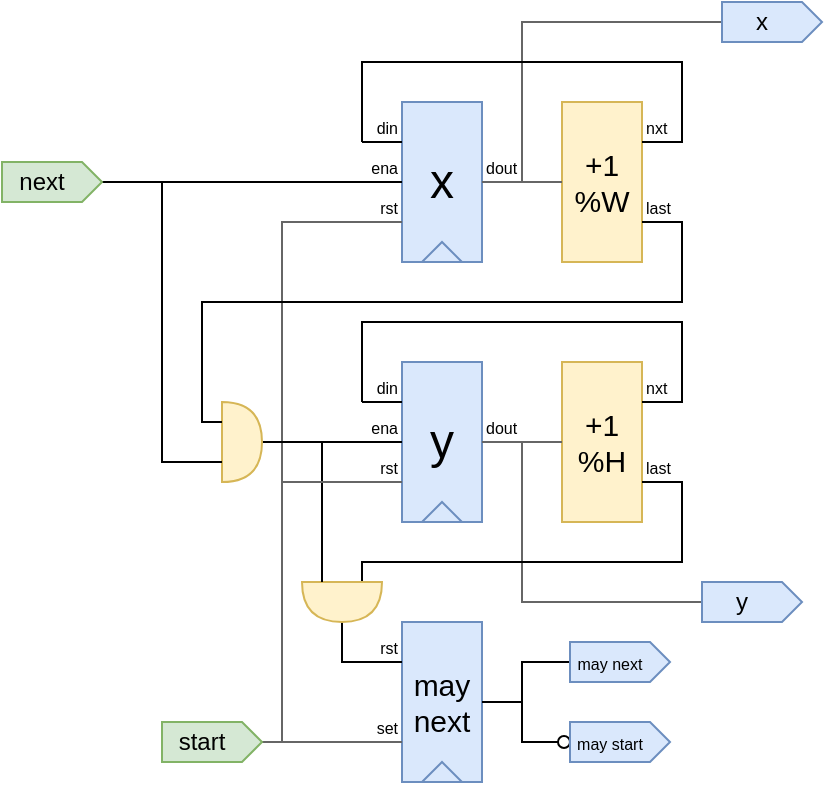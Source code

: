 <mxfile version="21.6.5" type="device">
  <diagram name="Page-1" id="j7i9J7UvplM0Ce2k_gIZ">
    <mxGraphModel dx="918" dy="537" grid="1" gridSize="10" guides="1" tooltips="1" connect="1" arrows="1" fold="1" page="1" pageScale="1" pageWidth="827" pageHeight="1169" math="0" shadow="0">
      <root>
        <mxCell id="0" />
        <mxCell id="1" parent="0" />
        <mxCell id="iAt2AsufF3LarDBHJFdH-1" value="x&lt;br&gt;" style="rounded=0;whiteSpace=wrap;html=1;fontSize=24;fillColor=#dae8fc;strokeColor=#6c8ebf;verticalAlign=middle;" vertex="1" parent="1">
          <mxGeometry x="280" y="400" width="40" height="80" as="geometry" />
        </mxCell>
        <mxCell id="iAt2AsufF3LarDBHJFdH-3" value="" style="endArrow=none;html=1;rounded=0;entryX=0;entryY=0.25;entryDx=0;entryDy=0;" edge="1" parent="1">
          <mxGeometry width="50" height="50" relative="1" as="geometry">
            <mxPoint x="260" y="420" as="sourcePoint" />
            <mxPoint x="280" y="420" as="targetPoint" />
          </mxGeometry>
        </mxCell>
        <mxCell id="iAt2AsufF3LarDBHJFdH-4" value="" style="endArrow=none;html=1;rounded=0;entryX=0;entryY=0.25;entryDx=0;entryDy=0;fillColor=#f5f5f5;strokeColor=#666666;" edge="1" parent="1">
          <mxGeometry width="50" height="50" relative="1" as="geometry">
            <mxPoint x="320" y="439.94" as="sourcePoint" />
            <mxPoint x="340" y="439.94" as="targetPoint" />
          </mxGeometry>
        </mxCell>
        <mxCell id="iAt2AsufF3LarDBHJFdH-8" value="" style="triangle;whiteSpace=wrap;html=1;rotation=-90;fillColor=#dae8fc;strokeColor=#6c8ebf;" vertex="1" parent="1">
          <mxGeometry x="295" y="465" width="10" height="20" as="geometry" />
        </mxCell>
        <mxCell id="iAt2AsufF3LarDBHJFdH-9" value="" style="endArrow=none;html=1;rounded=0;entryX=0;entryY=0.25;entryDx=0;entryDy=0;fillColor=#f5f5f5;strokeColor=#666666;" edge="1" parent="1">
          <mxGeometry width="50" height="50" relative="1" as="geometry">
            <mxPoint x="220" y="590" as="sourcePoint" />
            <mxPoint x="280" y="460" as="targetPoint" />
            <Array as="points">
              <mxPoint x="220" y="460" />
            </Array>
          </mxGeometry>
        </mxCell>
        <mxCell id="iAt2AsufF3LarDBHJFdH-11" value="" style="endArrow=none;html=1;rounded=0;entryX=0;entryY=0.25;entryDx=0;entryDy=0;" edge="1" parent="1">
          <mxGeometry width="50" height="50" relative="1" as="geometry">
            <mxPoint x="130" y="440" as="sourcePoint" />
            <mxPoint x="280" y="439.94" as="targetPoint" />
          </mxGeometry>
        </mxCell>
        <mxCell id="iAt2AsufF3LarDBHJFdH-12" value="rst" style="text;html=1;strokeColor=none;fillColor=none;align=right;verticalAlign=middle;whiteSpace=wrap;rounded=0;fontSize=8;" vertex="1" parent="1">
          <mxGeometry x="260" y="445" width="20" height="15" as="geometry" />
        </mxCell>
        <mxCell id="iAt2AsufF3LarDBHJFdH-14" value="dout" style="text;html=1;strokeColor=none;fillColor=none;align=left;verticalAlign=middle;whiteSpace=wrap;rounded=0;fontSize=8;" vertex="1" parent="1">
          <mxGeometry x="320" y="425" width="30" height="15" as="geometry" />
        </mxCell>
        <mxCell id="iAt2AsufF3LarDBHJFdH-15" value="ena" style="text;html=1;strokeColor=none;fillColor=none;align=right;verticalAlign=middle;whiteSpace=wrap;rounded=0;fontSize=8;" vertex="1" parent="1">
          <mxGeometry x="260" y="425" width="20" height="15" as="geometry" />
        </mxCell>
        <mxCell id="iAt2AsufF3LarDBHJFdH-16" value="din" style="text;html=1;strokeColor=none;fillColor=none;align=right;verticalAlign=middle;whiteSpace=wrap;rounded=0;fontSize=8;" vertex="1" parent="1">
          <mxGeometry x="260" y="405" width="20" height="15" as="geometry" />
        </mxCell>
        <mxCell id="iAt2AsufF3LarDBHJFdH-17" value="+1&lt;br style=&quot;font-size: 15px;&quot;&gt;%W" style="rounded=0;whiteSpace=wrap;html=1;fontSize=15;fillColor=#fff2cc;strokeColor=#d6b656;" vertex="1" parent="1">
          <mxGeometry x="360" y="400" width="40" height="80" as="geometry" />
        </mxCell>
        <mxCell id="iAt2AsufF3LarDBHJFdH-18" value="" style="endArrow=none;html=1;rounded=0;entryX=0;entryY=0.25;entryDx=0;entryDy=0;fillColor=#f5f5f5;strokeColor=#666666;" edge="1" parent="1">
          <mxGeometry width="50" height="50" relative="1" as="geometry">
            <mxPoint x="440" y="360" as="sourcePoint" />
            <mxPoint x="360" y="440" as="targetPoint" />
            <Array as="points">
              <mxPoint x="340" y="360" />
              <mxPoint x="340" y="440" />
            </Array>
          </mxGeometry>
        </mxCell>
        <mxCell id="iAt2AsufF3LarDBHJFdH-20" value="" style="endArrow=none;html=1;rounded=0;entryX=0;entryY=1;entryDx=0;entryDy=0;exitX=1;exitY=0.25;exitDx=0;exitDy=0;" edge="1" parent="1" source="iAt2AsufF3LarDBHJFdH-17" target="iAt2AsufF3LarDBHJFdH-16">
          <mxGeometry width="50" height="50" relative="1" as="geometry">
            <mxPoint x="400" y="440" as="sourcePoint" />
            <mxPoint x="420" y="440" as="targetPoint" />
            <Array as="points">
              <mxPoint x="420" y="420" />
              <mxPoint x="420" y="380" />
              <mxPoint x="260" y="380" />
            </Array>
          </mxGeometry>
        </mxCell>
        <mxCell id="iAt2AsufF3LarDBHJFdH-24" value="nxt" style="text;html=1;strokeColor=none;fillColor=none;align=left;verticalAlign=middle;whiteSpace=wrap;rounded=0;fontSize=8;" vertex="1" parent="1">
          <mxGeometry x="400" y="405" width="30" height="15" as="geometry" />
        </mxCell>
        <mxCell id="iAt2AsufF3LarDBHJFdH-25" value="last" style="text;html=1;strokeColor=none;fillColor=none;align=left;verticalAlign=middle;whiteSpace=wrap;rounded=0;fontSize=8;" vertex="1" parent="1">
          <mxGeometry x="400" y="445" width="30" height="15" as="geometry" />
        </mxCell>
        <mxCell id="iAt2AsufF3LarDBHJFdH-26" value="y" style="rounded=0;whiteSpace=wrap;html=1;fontSize=24;fillColor=#dae8fc;strokeColor=#6c8ebf;verticalAlign=middle;" vertex="1" parent="1">
          <mxGeometry x="280" y="530" width="40" height="80" as="geometry" />
        </mxCell>
        <mxCell id="iAt2AsufF3LarDBHJFdH-27" value="" style="endArrow=none;html=1;rounded=0;entryX=0;entryY=0.25;entryDx=0;entryDy=0;" edge="1" parent="1">
          <mxGeometry width="50" height="50" relative="1" as="geometry">
            <mxPoint x="260" y="550" as="sourcePoint" />
            <mxPoint x="280" y="550" as="targetPoint" />
          </mxGeometry>
        </mxCell>
        <mxCell id="iAt2AsufF3LarDBHJFdH-28" value="" style="endArrow=none;html=1;rounded=0;fillColor=#f5f5f5;strokeColor=#666666;" edge="1" parent="1">
          <mxGeometry width="50" height="50" relative="1" as="geometry">
            <mxPoint x="320" y="569.94" as="sourcePoint" />
            <mxPoint x="430" y="650" as="targetPoint" />
            <Array as="points">
              <mxPoint x="340" y="570" />
              <mxPoint x="340" y="650" />
            </Array>
          </mxGeometry>
        </mxCell>
        <mxCell id="iAt2AsufF3LarDBHJFdH-29" value="" style="triangle;whiteSpace=wrap;html=1;rotation=-90;fillColor=#dae8fc;strokeColor=#6c8ebf;" vertex="1" parent="1">
          <mxGeometry x="295" y="595" width="10" height="20" as="geometry" />
        </mxCell>
        <mxCell id="iAt2AsufF3LarDBHJFdH-30" value="" style="endArrow=none;html=1;rounded=0;entryX=0;entryY=0.25;entryDx=0;entryDy=0;fillColor=#f5f5f5;strokeColor=#666666;" edge="1" parent="1">
          <mxGeometry width="50" height="50" relative="1" as="geometry">
            <mxPoint x="260" y="590" as="sourcePoint" />
            <mxPoint x="280" y="590" as="targetPoint" />
          </mxGeometry>
        </mxCell>
        <mxCell id="iAt2AsufF3LarDBHJFdH-31" value="" style="endArrow=none;html=1;rounded=0;entryX=0;entryY=0.25;entryDx=0;entryDy=0;exitX=1;exitY=0.5;exitDx=0;exitDy=0;exitPerimeter=0;" edge="1" parent="1" source="iAt2AsufF3LarDBHJFdH-40">
          <mxGeometry width="50" height="50" relative="1" as="geometry">
            <mxPoint x="260" y="569.94" as="sourcePoint" />
            <mxPoint x="280" y="569.94" as="targetPoint" />
          </mxGeometry>
        </mxCell>
        <mxCell id="iAt2AsufF3LarDBHJFdH-32" value="rst" style="text;html=1;strokeColor=none;fillColor=none;align=right;verticalAlign=middle;whiteSpace=wrap;rounded=0;fontSize=8;" vertex="1" parent="1">
          <mxGeometry x="260" y="575" width="20" height="15" as="geometry" />
        </mxCell>
        <mxCell id="iAt2AsufF3LarDBHJFdH-33" value="dout" style="text;html=1;strokeColor=none;fillColor=none;align=left;verticalAlign=middle;whiteSpace=wrap;rounded=0;fontSize=8;" vertex="1" parent="1">
          <mxGeometry x="320" y="555" width="30" height="15" as="geometry" />
        </mxCell>
        <mxCell id="iAt2AsufF3LarDBHJFdH-34" value="ena" style="text;html=1;strokeColor=none;fillColor=none;align=right;verticalAlign=middle;whiteSpace=wrap;rounded=0;fontSize=8;" vertex="1" parent="1">
          <mxGeometry x="260" y="555" width="20" height="15" as="geometry" />
        </mxCell>
        <mxCell id="iAt2AsufF3LarDBHJFdH-35" value="din" style="text;html=1;strokeColor=none;fillColor=none;align=right;verticalAlign=middle;whiteSpace=wrap;rounded=0;fontSize=8;" vertex="1" parent="1">
          <mxGeometry x="260" y="535" width="20" height="15" as="geometry" />
        </mxCell>
        <mxCell id="iAt2AsufF3LarDBHJFdH-36" value="+1&lt;br style=&quot;font-size: 15px;&quot;&gt;%H" style="rounded=0;whiteSpace=wrap;html=1;fontSize=15;fillColor=#fff2cc;strokeColor=#d6b656;" vertex="1" parent="1">
          <mxGeometry x="360" y="530" width="40" height="80" as="geometry" />
        </mxCell>
        <mxCell id="iAt2AsufF3LarDBHJFdH-37" value="" style="endArrow=none;html=1;rounded=0;entryX=0;entryY=1;entryDx=0;entryDy=0;exitX=1;exitY=0.25;exitDx=0;exitDy=0;" edge="1" parent="1" source="iAt2AsufF3LarDBHJFdH-36" target="iAt2AsufF3LarDBHJFdH-35">
          <mxGeometry width="50" height="50" relative="1" as="geometry">
            <mxPoint x="400" y="570" as="sourcePoint" />
            <mxPoint x="420" y="570" as="targetPoint" />
            <Array as="points">
              <mxPoint x="420" y="550" />
              <mxPoint x="420" y="510" />
              <mxPoint x="260" y="510" />
            </Array>
          </mxGeometry>
        </mxCell>
        <mxCell id="iAt2AsufF3LarDBHJFdH-38" value="nxt" style="text;html=1;strokeColor=none;fillColor=none;align=left;verticalAlign=middle;whiteSpace=wrap;rounded=0;fontSize=8;" vertex="1" parent="1">
          <mxGeometry x="400" y="535" width="30" height="15" as="geometry" />
        </mxCell>
        <mxCell id="iAt2AsufF3LarDBHJFdH-39" value="last" style="text;html=1;strokeColor=none;fillColor=none;align=left;verticalAlign=middle;whiteSpace=wrap;rounded=0;fontSize=8;" vertex="1" parent="1">
          <mxGeometry x="400" y="575" width="30" height="15" as="geometry" />
        </mxCell>
        <mxCell id="iAt2AsufF3LarDBHJFdH-40" value="" style="shape=or;whiteSpace=wrap;html=1;fillColor=#fff2cc;strokeColor=#d6b656;" vertex="1" parent="1">
          <mxGeometry x="190" y="550" width="20" height="40" as="geometry" />
        </mxCell>
        <mxCell id="iAt2AsufF3LarDBHJFdH-41" value="" style="endArrow=none;html=1;rounded=0;exitX=0;exitY=0.75;exitDx=0;exitDy=0;exitPerimeter=0;" edge="1" parent="1" source="iAt2AsufF3LarDBHJFdH-40">
          <mxGeometry width="50" height="50" relative="1" as="geometry">
            <mxPoint x="500" y="520" as="sourcePoint" />
            <mxPoint x="160" y="440" as="targetPoint" />
            <Array as="points">
              <mxPoint x="160" y="580" />
            </Array>
          </mxGeometry>
        </mxCell>
        <mxCell id="iAt2AsufF3LarDBHJFdH-42" value="" style="endArrow=none;html=1;rounded=0;exitX=0;exitY=0.25;exitDx=0;exitDy=0;exitPerimeter=0;entryX=1;entryY=0.75;entryDx=0;entryDy=0;" edge="1" parent="1" source="iAt2AsufF3LarDBHJFdH-40" target="iAt2AsufF3LarDBHJFdH-17">
          <mxGeometry width="50" height="50" relative="1" as="geometry">
            <mxPoint x="380" y="540" as="sourcePoint" />
            <mxPoint x="430" y="490" as="targetPoint" />
            <Array as="points">
              <mxPoint x="180" y="560" />
              <mxPoint x="180" y="500" />
              <mxPoint x="420" y="500" />
              <mxPoint x="420" y="460" />
            </Array>
          </mxGeometry>
        </mxCell>
        <mxCell id="iAt2AsufF3LarDBHJFdH-43" value="" style="endArrow=none;html=1;rounded=0;entryX=0;entryY=0.25;entryDx=0;entryDy=0;fillColor=#f5f5f5;strokeColor=#666666;" edge="1" parent="1">
          <mxGeometry width="50" height="50" relative="1" as="geometry">
            <mxPoint x="340" y="569.94" as="sourcePoint" />
            <mxPoint x="360" y="569.94" as="targetPoint" />
          </mxGeometry>
        </mxCell>
        <mxCell id="iAt2AsufF3LarDBHJFdH-44" value="" style="endArrow=none;html=1;rounded=0;exitX=0;exitY=0.25;exitDx=0;exitDy=0;exitPerimeter=0;entryX=1;entryY=0.75;entryDx=0;entryDy=0;" edge="1" parent="1" source="iAt2AsufF3LarDBHJFdH-51">
          <mxGeometry width="50" height="50" relative="1" as="geometry">
            <mxPoint x="200" y="690" as="sourcePoint" />
            <mxPoint x="400" y="590" as="targetPoint" />
            <Array as="points">
              <mxPoint x="260" y="630" />
              <mxPoint x="420" y="630" />
              <mxPoint x="420" y="590" />
            </Array>
          </mxGeometry>
        </mxCell>
        <mxCell id="iAt2AsufF3LarDBHJFdH-45" value="may&lt;br&gt;next" style="rounded=0;whiteSpace=wrap;html=1;fontSize=15;fillColor=#dae8fc;strokeColor=#6c8ebf;verticalAlign=middle;" vertex="1" parent="1">
          <mxGeometry x="280" y="660" width="40" height="80" as="geometry" />
        </mxCell>
        <mxCell id="iAt2AsufF3LarDBHJFdH-46" value="" style="triangle;whiteSpace=wrap;html=1;rotation=-90;fillColor=#dae8fc;strokeColor=#6c8ebf;" vertex="1" parent="1">
          <mxGeometry x="295" y="725" width="10" height="20" as="geometry" />
        </mxCell>
        <mxCell id="iAt2AsufF3LarDBHJFdH-47" value="" style="endArrow=none;html=1;rounded=0;entryX=0;entryY=0.25;entryDx=0;entryDy=0;exitX=1;exitY=0.5;exitDx=0;exitDy=0;exitPerimeter=0;" edge="1" parent="1" source="iAt2AsufF3LarDBHJFdH-51">
          <mxGeometry width="50" height="50" relative="1" as="geometry">
            <mxPoint x="260" y="680" as="sourcePoint" />
            <mxPoint x="280" y="680" as="targetPoint" />
            <Array as="points">
              <mxPoint x="250" y="680" />
            </Array>
          </mxGeometry>
        </mxCell>
        <mxCell id="iAt2AsufF3LarDBHJFdH-48" value="" style="endArrow=none;html=1;rounded=0;entryX=0;entryY=0.25;entryDx=0;entryDy=0;exitX=1;exitY=0.5;exitDx=0;exitDy=0;fillColor=#f5f5f5;strokeColor=#666666;" edge="1" parent="1" source="iAt2AsufF3LarDBHJFdH-92">
          <mxGeometry width="50" height="50" relative="1" as="geometry">
            <mxPoint x="260" y="720" as="sourcePoint" />
            <mxPoint x="280" y="720" as="targetPoint" />
          </mxGeometry>
        </mxCell>
        <mxCell id="iAt2AsufF3LarDBHJFdH-49" value="set" style="text;html=1;strokeColor=none;fillColor=none;align=right;verticalAlign=middle;whiteSpace=wrap;rounded=0;fontSize=8;" vertex="1" parent="1">
          <mxGeometry x="260" y="705" width="20" height="15" as="geometry" />
        </mxCell>
        <mxCell id="iAt2AsufF3LarDBHJFdH-50" value="rst" style="text;html=1;strokeColor=none;fillColor=none;align=right;verticalAlign=middle;whiteSpace=wrap;rounded=0;fontSize=8;" vertex="1" parent="1">
          <mxGeometry x="260" y="665" width="20" height="15" as="geometry" />
        </mxCell>
        <mxCell id="iAt2AsufF3LarDBHJFdH-51" value="" style="shape=or;whiteSpace=wrap;html=1;fillColor=#fff2cc;strokeColor=#d6b656;rotation=90;" vertex="1" parent="1">
          <mxGeometry x="240" y="630" width="20" height="40" as="geometry" />
        </mxCell>
        <mxCell id="iAt2AsufF3LarDBHJFdH-56" value="" style="endArrow=none;html=1;rounded=0;exitX=0;exitY=0.75;exitDx=0;exitDy=0;exitPerimeter=0;" edge="1" parent="1" source="iAt2AsufF3LarDBHJFdH-51">
          <mxGeometry width="50" height="50" relative="1" as="geometry">
            <mxPoint x="320" y="610" as="sourcePoint" />
            <mxPoint x="240" y="570" as="targetPoint" />
          </mxGeometry>
        </mxCell>
        <mxCell id="iAt2AsufF3LarDBHJFdH-57" value="" style="group" vertex="1" connectable="0" parent="1">
          <mxGeometry x="440" y="350" width="50" height="20" as="geometry" />
        </mxCell>
        <mxCell id="iAt2AsufF3LarDBHJFdH-58" value="" style="triangle;whiteSpace=wrap;html=1;strokeColor=none;container=0;fillColor=#dae8fc;" vertex="1" parent="iAt2AsufF3LarDBHJFdH-57">
          <mxGeometry x="40" width="10" height="20" as="geometry" />
        </mxCell>
        <mxCell id="iAt2AsufF3LarDBHJFdH-59" value="x" style="rounded=0;whiteSpace=wrap;html=1;strokeColor=none;container=0;fillColor=#dae8fc;glass=0;" vertex="1" parent="iAt2AsufF3LarDBHJFdH-57">
          <mxGeometry width="40" height="20" as="geometry" />
        </mxCell>
        <mxCell id="iAt2AsufF3LarDBHJFdH-60" value="" style="endArrow=none;html=1;rounded=0;fillColor=#dae8fc;strokeColor=#6c8ebf;" edge="1" parent="iAt2AsufF3LarDBHJFdH-57">
          <mxGeometry width="50" height="50" relative="1" as="geometry">
            <mxPoint x="10" y="20" as="sourcePoint" />
            <mxPoint x="10" y="20" as="targetPoint" />
            <Array as="points">
              <mxPoint x="40" y="20" />
              <mxPoint x="50" y="10" />
              <mxPoint x="40" />
              <mxPoint />
              <mxPoint y="20" />
            </Array>
          </mxGeometry>
        </mxCell>
        <mxCell id="iAt2AsufF3LarDBHJFdH-61" value="" style="group" vertex="1" connectable="0" parent="1">
          <mxGeometry x="80" y="430" width="50" height="20" as="geometry" />
        </mxCell>
        <mxCell id="iAt2AsufF3LarDBHJFdH-62" value="" style="triangle;whiteSpace=wrap;html=1;strokeColor=none;container=0;fillColor=#d5e8d4;" vertex="1" parent="iAt2AsufF3LarDBHJFdH-61">
          <mxGeometry x="40" width="10" height="20" as="geometry" />
        </mxCell>
        <mxCell id="iAt2AsufF3LarDBHJFdH-63" value="next" style="rounded=0;whiteSpace=wrap;html=1;strokeColor=none;container=0;fillColor=#d5e8d4;glass=0;" vertex="1" parent="iAt2AsufF3LarDBHJFdH-61">
          <mxGeometry width="40" height="20" as="geometry" />
        </mxCell>
        <mxCell id="iAt2AsufF3LarDBHJFdH-64" value="" style="endArrow=none;html=1;rounded=0;fillColor=#d5e8d4;strokeColor=#82b366;" edge="1" parent="iAt2AsufF3LarDBHJFdH-61">
          <mxGeometry width="50" height="50" relative="1" as="geometry">
            <mxPoint x="10" y="20" as="sourcePoint" />
            <mxPoint x="10" y="20" as="targetPoint" />
            <Array as="points">
              <mxPoint x="40" y="20" />
              <mxPoint x="50" y="10" />
              <mxPoint x="40" />
              <mxPoint />
              <mxPoint y="20" />
            </Array>
          </mxGeometry>
        </mxCell>
        <mxCell id="iAt2AsufF3LarDBHJFdH-75" value="" style="ellipse;whiteSpace=wrap;html=1;aspect=fixed;" vertex="1" parent="1">
          <mxGeometry x="358" y="717" width="6" height="6" as="geometry" />
        </mxCell>
        <mxCell id="iAt2AsufF3LarDBHJFdH-76" value="" style="endArrow=none;html=1;rounded=0;exitX=1;exitY=0.5;exitDx=0;exitDy=0;entryX=0;entryY=0.5;entryDx=0;entryDy=0;" edge="1" parent="1" source="iAt2AsufF3LarDBHJFdH-45">
          <mxGeometry width="50" height="50" relative="1" as="geometry">
            <mxPoint x="270" y="730" as="sourcePoint" />
            <mxPoint x="364" y="680" as="targetPoint" />
            <Array as="points">
              <mxPoint x="340" y="700" />
              <mxPoint x="340" y="680" />
            </Array>
          </mxGeometry>
        </mxCell>
        <mxCell id="iAt2AsufF3LarDBHJFdH-77" value="" style="endArrow=none;html=1;rounded=0;entryX=0;entryY=0.5;entryDx=0;entryDy=0;" edge="1" parent="1" target="iAt2AsufF3LarDBHJFdH-75">
          <mxGeometry width="50" height="50" relative="1" as="geometry">
            <mxPoint x="340" y="700" as="sourcePoint" />
            <mxPoint x="360" y="690" as="targetPoint" />
            <Array as="points">
              <mxPoint x="340" y="700" />
              <mxPoint x="340" y="720" />
            </Array>
          </mxGeometry>
        </mxCell>
        <mxCell id="iAt2AsufF3LarDBHJFdH-79" value="" style="group" vertex="1" connectable="0" parent="1">
          <mxGeometry x="364" y="710" width="50" height="20" as="geometry" />
        </mxCell>
        <mxCell id="iAt2AsufF3LarDBHJFdH-80" value="" style="triangle;whiteSpace=wrap;html=1;strokeColor=none;container=0;fillColor=#dae8fc;" vertex="1" parent="iAt2AsufF3LarDBHJFdH-79">
          <mxGeometry x="40" width="10" height="20" as="geometry" />
        </mxCell>
        <mxCell id="iAt2AsufF3LarDBHJFdH-81" value="&lt;font style=&quot;font-size: 8px;&quot;&gt;may start&lt;/font&gt;" style="rounded=0;whiteSpace=wrap;html=1;strokeColor=none;container=0;fillColor=#dae8fc;glass=0;" vertex="1" parent="iAt2AsufF3LarDBHJFdH-79">
          <mxGeometry width="40" height="20" as="geometry" />
        </mxCell>
        <mxCell id="iAt2AsufF3LarDBHJFdH-82" value="" style="endArrow=none;html=1;rounded=0;fillColor=#dae8fc;strokeColor=#6c8ebf;" edge="1" parent="iAt2AsufF3LarDBHJFdH-79">
          <mxGeometry width="50" height="50" relative="1" as="geometry">
            <mxPoint x="10" y="20" as="sourcePoint" />
            <mxPoint x="10" y="20" as="targetPoint" />
            <Array as="points">
              <mxPoint x="40" y="20" />
              <mxPoint x="50" y="10" />
              <mxPoint x="40" />
              <mxPoint />
              <mxPoint y="20" />
            </Array>
          </mxGeometry>
        </mxCell>
        <mxCell id="iAt2AsufF3LarDBHJFdH-83" value="" style="group" vertex="1" connectable="0" parent="1">
          <mxGeometry x="364" y="670" width="50" height="20" as="geometry" />
        </mxCell>
        <mxCell id="iAt2AsufF3LarDBHJFdH-84" value="" style="triangle;whiteSpace=wrap;html=1;strokeColor=none;container=0;fillColor=#dae8fc;" vertex="1" parent="iAt2AsufF3LarDBHJFdH-83">
          <mxGeometry x="40" width="10" height="20" as="geometry" />
        </mxCell>
        <mxCell id="iAt2AsufF3LarDBHJFdH-85" value="&lt;font style=&quot;font-size: 8px;&quot;&gt;may next&lt;/font&gt;" style="rounded=0;whiteSpace=wrap;html=1;strokeColor=none;container=0;fillColor=#dae8fc;glass=0;" vertex="1" parent="iAt2AsufF3LarDBHJFdH-83">
          <mxGeometry width="40" height="20" as="geometry" />
        </mxCell>
        <mxCell id="iAt2AsufF3LarDBHJFdH-86" value="" style="endArrow=none;html=1;rounded=0;fillColor=#dae8fc;strokeColor=#6c8ebf;" edge="1" parent="iAt2AsufF3LarDBHJFdH-83">
          <mxGeometry width="50" height="50" relative="1" as="geometry">
            <mxPoint x="10" y="20" as="sourcePoint" />
            <mxPoint x="10" y="20" as="targetPoint" />
            <Array as="points">
              <mxPoint x="40" y="20" />
              <mxPoint x="50" y="10" />
              <mxPoint x="40" />
              <mxPoint />
              <mxPoint y="20" />
            </Array>
          </mxGeometry>
        </mxCell>
        <mxCell id="iAt2AsufF3LarDBHJFdH-87" value="" style="group" vertex="1" connectable="0" parent="1">
          <mxGeometry x="430" y="640" width="50" height="20" as="geometry" />
        </mxCell>
        <mxCell id="iAt2AsufF3LarDBHJFdH-88" value="" style="triangle;whiteSpace=wrap;html=1;strokeColor=none;container=0;fillColor=#dae8fc;" vertex="1" parent="iAt2AsufF3LarDBHJFdH-87">
          <mxGeometry x="40" width="10" height="20" as="geometry" />
        </mxCell>
        <mxCell id="iAt2AsufF3LarDBHJFdH-89" value="y" style="rounded=0;whiteSpace=wrap;html=1;strokeColor=none;container=0;fillColor=#dae8fc;glass=0;" vertex="1" parent="iAt2AsufF3LarDBHJFdH-87">
          <mxGeometry width="40" height="20" as="geometry" />
        </mxCell>
        <mxCell id="iAt2AsufF3LarDBHJFdH-90" value="" style="endArrow=none;html=1;rounded=0;fillColor=#dae8fc;strokeColor=#6c8ebf;" edge="1" parent="iAt2AsufF3LarDBHJFdH-87">
          <mxGeometry width="50" height="50" relative="1" as="geometry">
            <mxPoint x="10" y="20" as="sourcePoint" />
            <mxPoint x="10" y="20" as="targetPoint" />
            <Array as="points">
              <mxPoint x="40" y="20" />
              <mxPoint x="50" y="10" />
              <mxPoint x="40" />
              <mxPoint />
              <mxPoint y="20" />
            </Array>
          </mxGeometry>
        </mxCell>
        <mxCell id="iAt2AsufF3LarDBHJFdH-91" value="" style="group" vertex="1" connectable="0" parent="1">
          <mxGeometry x="160" y="710" width="50" height="20" as="geometry" />
        </mxCell>
        <mxCell id="iAt2AsufF3LarDBHJFdH-92" value="" style="triangle;whiteSpace=wrap;html=1;strokeColor=none;container=0;fillColor=#d5e8d4;" vertex="1" parent="iAt2AsufF3LarDBHJFdH-91">
          <mxGeometry x="40" width="10" height="20" as="geometry" />
        </mxCell>
        <mxCell id="iAt2AsufF3LarDBHJFdH-93" value="start" style="rounded=0;whiteSpace=wrap;html=1;strokeColor=none;container=0;fillColor=#d5e8d4;glass=0;" vertex="1" parent="iAt2AsufF3LarDBHJFdH-91">
          <mxGeometry width="40" height="20" as="geometry" />
        </mxCell>
        <mxCell id="iAt2AsufF3LarDBHJFdH-94" value="" style="endArrow=none;html=1;rounded=0;fillColor=#d5e8d4;strokeColor=#82b366;" edge="1" parent="iAt2AsufF3LarDBHJFdH-91">
          <mxGeometry width="50" height="50" relative="1" as="geometry">
            <mxPoint x="10" y="20" as="sourcePoint" />
            <mxPoint x="10" y="20" as="targetPoint" />
            <Array as="points">
              <mxPoint x="40" y="20" />
              <mxPoint x="50" y="10" />
              <mxPoint x="40" />
              <mxPoint />
              <mxPoint y="20" />
            </Array>
          </mxGeometry>
        </mxCell>
        <mxCell id="iAt2AsufF3LarDBHJFdH-95" value="" style="endArrow=none;html=1;rounded=0;entryX=0;entryY=1;entryDx=0;entryDy=0;fillColor=#f5f5f5;strokeColor=#666666;" edge="1" parent="1" target="iAt2AsufF3LarDBHJFdH-32">
          <mxGeometry width="50" height="50" relative="1" as="geometry">
            <mxPoint x="220" y="720" as="sourcePoint" />
            <mxPoint x="290" y="730" as="targetPoint" />
            <Array as="points">
              <mxPoint x="220" y="590" />
            </Array>
          </mxGeometry>
        </mxCell>
      </root>
    </mxGraphModel>
  </diagram>
</mxfile>
